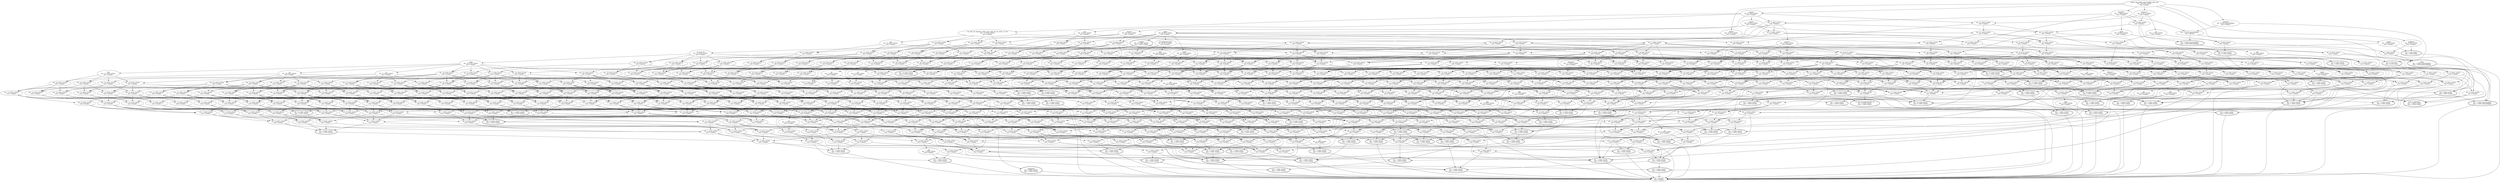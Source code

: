 digraph d{
1 [label="author, date-added, date-modified, title, year
ext.: 100 (93% article) 
own: 0 (empty) "]
2 [label="ext.: 1 (100% article) 
own: 1 (100% article) ", peripheries = 2]
3 [label="ext.: 52 (100% article) 
own: 0 (empty) "]
4 [label="ext.: 1 (100% article) 
own: 1 (100% article) ", peripheries = 2]
5 [label="ext.: 6 (100% article) 
own: 0 (empty) "]
6 [label="ext.: 37 (100% article) 
own: 0 (empty) "]
7 [label="ext.: 1 (100% article) 
own: 1 (100% article) ", peripheries = 2]
8 [label="ext.: 10 (100% article) 
own: 0 (empty) "]
9 [label="volume
ext.: 96 (95% article) 
own: 0 (empty) "]
10 [label="ext.: 74 (98% article) 
own: 0 (empty) "]
11 [label="ext.: 9 (100% article) 
own: 1 (100% article) ", peripheries = 2]
12 [label="number
ext.: 81 (100% article) 
own: 1 (100% article) ", peripheries = 2]
13 [label="ext.: 26 (100% article) 
own: 0 (empty) "]
14 [label="ext.: 25 (100% article) 
own: 0 (empty) "]
15 [label="ext.: 25 (100% article) 
own: 0 (empty) "]
16 [label="ext.: 32 (100% article) 
own: 0 (empty) "]
17 [label="ext.: 31 (100% article) 
own: 0 (empty) "]
18 [label="ext.: 2 (100% article) 
own: 1 (100% article) ", peripheries = 2]
19 [label="ext.: 2 (100% article) 
own: 0 (empty) "]
20 [label="ext.: 5 (100% article) 
own: 0 (empty) "]
21 [label="ext.: 6 (100% article) 
own: 0 (empty) "]
22 [label="ext.: 1 (100% article) 
own: 1 (100% article) ", peripheries = 2]
23 [label="ext.: 4 (100% article) 
own: 0 (empty) "]
24 [label="ext.: 8 (100% article) 
own: 0 (empty) "]
25 [label="ext.: 2 (100% article) 
own: 0 (empty) "]
26 [label="ext.: 1 (100% article) 
own: 1 (100% article) ", peripheries = 2]
27 [label="ext.: 1 (100% article) 
own: 1 (100% article) ", peripheries = 2]
28 [label="ext.: 65 (100% article) 
own: 0 (empty) "]
29 [label="ext.: 6 (100% article) 
own: 1 (100% article) ", peripheries = 2]
30 [label="ext.: 11 (100% article) 
own: 1 (100% article) ", peripheries = 2]
31 [label="ext.: 12 (100% article) 
own: 0 (empty) "]
32 [label="ext.: 4 (100% article) 
own: 0 (empty) "]
33 [label="ext.: 1 (100% article) 
own: 1 (100% article) ", peripheries = 2]
34 [label="ext.: 4 (100% article) 
own: 0 (empty) "]
35 [label="pmc
ext.: 2 (100% article) 
own: 0 (empty) "]
36 [label="ext.: 5 (100% article) 
own: 0 (empty) "]
37 [label="ext.: 2 (100% article) 
own: 0 (empty) "]
38 [label="ext.: 1 (100% article) 
own: 1 (100% article) ", peripheries = 2]
39 [label="ext.: 10 (100% article) 
own: 0 (empty) "]
40 [label="ext.: 4 (100% article) 
own: 1 (100% article) ", peripheries = 2]
41 [label="ext.: 9 (100% article) 
own: 6 (100% article) ", peripheries = 2]
42 [label="ext.: 39 (100% article) 
own: 0 (empty) "]
43 [label="ext.: 10 (100% article) 
own: 0 (empty) "]
44 [label="ext.: 2 (100% article) 
own: 2 (100% article) ", peripheries = 2]
45 [label="ext.: 59 (100% article) 
own: 0 (empty) "]
46 [label="ext.: 11 (100% article) 
own: 0 (empty) "]
47 [label="pages
ext.: 94 (95% article) 
own: 0 (empty) "]
48 [label="ext.: 45 (100% article) 
own: 0 (empty) "]
49 [label="ext.: 12 (100% article) 
own: 0 (empty) "]
50 [label="ext.: 3 (100% article) 
own: 0 (empty) "]
51 [label="ext.: 1 (100% article) 
own: 1 (100% article) ", peripheries = 2]
52 [label="ext.: 17 (100% article) 
own: 0 (empty) "]
53 [label="ext.: 4 (100% article) 
own: 0 (empty) "]
54 [label="ext.: 2 (100% article) 
own: 0 (empty) "]
55 [label="supplement
ext.: 1 (100% article) 
own: 1 (100% article) ", peripheries = 2]
56 [label="ext.: 2 (100% article) 
own: 1 (100% article) ", peripheries = 2]
57 [label="ext.: 3 (100% article) 
own: 0 (empty) "]
58 [label="ext.: 14 (100% article) 
own: 4 (100% article) ", peripheries = 2]
59 [label="ext.: 44 (90% article) 
own: 0 (empty) "]
60 [label="ext.: 73 (94% article) 
own: 0 (empty) "]
61 [label="ext.: 4 (75% misc) 
own: 3 (100% misc) ", peripheries = 2]
62 [label="ext.: 7 (100% article) 
own: 0 (empty) "]
63 [label="ext.: 11 (100% article) 
own: 0 (empty) "]
64 [label="ext.: 11 (100% article) 
own: 0 (empty) "]
65 [label="ext.: 10 (100% article) 
own: 0 (empty) "]
66 [label="ext.: 43 (97% article) 
own: 0 (empty) "]
67 [label="ext.: 2 (100% article) 
own: 1 (100% article) ", peripheries = 2]
68 [label="ext.: 28 (100% article) 
own: 0 (empty) "]
69 [label="ext.: 41 (100% article) 
own: 0 (empty) "]
70 [label="ext.: 9 (100% article) 
own: 1 (100% article) ", peripheries = 2]
71 [label="ext.: 14 (100% article) 
own: 0 (empty) "]
72 [label="ext.: 72 (98% article) 
own: 0 (empty) "]
73 [label="ext.: 14 (100% article) 
own: 0 (empty) "]
74 [label="ext.: 14 (100% article) 
own: 0 (empty) "]
75 [label="ext.: 15 (100% article) 
own: 0 (empty) "]
76 [label="ext.: 11 (100% article) 
own: 0 (empty) "]
77 [label="ext.: 13 (100% article) 
own: 0 (empty) "]
78 [label="ext.: 10 (100% article) 
own: 0 (empty) "]
79 [label="ext.: 3 (100% article) 
own: 0 (empty) "]
80 [label="ext.: 2 (100% article) 
own: 1 (100% article) ", peripheries = 2]
81 [label="ext.: 3 (100% article) 
own: 0 (empty) "]
82 [label="ext.: 7 (100% article) 
own: 0 (empty) "]
83 [label="ext.: 5 (100% article) 
own: 0 (empty) "]
84 [label="ext.: 6 (100% article) 
own: 0 (empty) "]
85 [label="ext.: 1 (100% article) 
own: 1 (100% article) ", peripheries = 2]
86 [label="ext.: 6 (100% article) 
own: 1 (100% article) ", peripheries = 2]
87 [label="ext.: 8 (100% article) 
own: 0 (empty) "]
88 [label="ext.: 5 (100% article) 
own: 0 (empty) "]
89 [label="ext.: 7 (100% article) 
own: 0 (empty) "]
90 [label="ext.: 4 (100% article) 
own: 0 (empty) "]
91 [label="ext.: 1 (100% article) 
own: 1 (100% article) ", peripheries = 2]
92 [label="ext.: 3 (100% article) 
own: 1 (100% article) ", peripheries = 2]
93 [label="ext.: 1 (100% article) 
own: 1 (100% article) ", peripheries = 2]
94 [label="ext.: 6 (100% article) 
own: 0 (empty) "]
95 [label="ext.: 3 (100% article) 
own: 1 (100% article) ", peripheries = 2]
96 [label="ext.: 23 (100% article) 
own: 0 (empty) "]
97 [label="ext.: 47 (100% article) 
own: 0 (empty) "]
98 [label="ext.: 29 (100% article) 
own: 0 (empty) "]
99 [label="ext.: 36 (100% article) 
own: 0 (empty) "]
100 [label="ext.: 35 (100% article) 
own: 0 (empty) "]
101 [label="ext.: 61 (100% article) 
own: 0 (empty) "]
102 [label="ext.: 53 (98% article) 
own: 0 (empty) "]
103 [label="ext.: 35 (97% article) 
own: 0 (empty) "]
104 [label="ext.: 42 (97% article) 
own: 0 (empty) "]
105 [label="ext.: 21 (100% article) 
own: 1 (100% article) ", peripheries = 2]
106 [label="ext.: 25 (100% article) 
own: 0 (empty) "]
107 [label="ext.: 37 (100% article) 
own: 0 (empty) "]
108 [label="isi, publication-type
ext.: 46 (91% article) 
own: 0 (empty) "]
109 [label="ext.: 23 (100% article) 
own: 1 (100% article) ", peripheries = 2]
110 [label="ext.: 10 (100% article) 
own: 1 (100% article) ", peripheries = 2]
111 [label="ext.: 13 (100% article) 
own: 0 (empty) "]
112 [label="ext.: 13 (100% article) 
own: 0 (empty) "]
113 [label="ext.: 14 (100% article) 
own: 0 (empty) "]
114 [label="ext.: 12 (100% article) 
own: 0 (empty) "]
115 [label="ext.: 13 (100% article) 
own: 0 (empty) "]
116 [label="ext.: 16 (100% article) 
own: 0 (empty) "]
117 [label="ext.: 16 (100% article) 
own: 0 (empty) "]
118 [label="mh
ext.: 17 (100% article) 
own: 0 (empty) "]
119 [label="ext.: 15 (100% article) 
own: 0 (empty) "]
120 [label="ext.: 5 (100% article) 
own: 1 (100% article) ", peripheries = 2]
121 [label="ext.: 7 (100% article) 
own: 0 (empty) "]
122 [label="ext.: 12 (100% article) 
own: 0 (empty) "]
123 [label="ext.: 13 (100% article) 
own: 0 (empty) "]
124 [label="ext.: 6 (100% article) 
own: 0 (empty) "]
125 [label="ext.: 11 (100% article) 
own: 0 (empty) "]
126 [label="ext.: 12 (100% article) 
own: 0 (empty) "]
127 [label="ext.: 12 (100% article) 
own: 0 (empty) "]
128 [label="ext.: 15 (100% article) 
own: 0 (empty) "]
129 [label="ext.: 15 (100% article) 
own: 0 (empty) "]
130 [label="ext.: 16 (100% article) 
own: 0 (empty) "]
131 [label="ext.: 14 (100% article) 
own: 0 (empty) "]
132 [label="ext.: 6 (100% article) 
own: 0 (empty) "]
133 [label="ext.: 8 (100% article) 
own: 0 (empty) "]
134 [label="ext.: 7 (100% article) 
own: 0 (empty) "]
135 [label="ext.: 9 (100% article) 
own: 0 (empty) "]
136 [label="ext.: 8 (100% article) 
own: 0 (empty) "]
137 [label="m3
ext.: 2 (100% article) 
own: 0 (empty) "]
138 [label="ext.: 29 (100% article) 
own: 0 (empty) "]
139 [label="ext.: 28 (100% article) 
own: 0 (empty) "]
140 [label="ext.: 7 (100% article) 
own: 0 (empty) "]
141 [label="ext.: 2 (100% article) 
own: 0 (empty) "]
142 [label="ext.: 5 (100% article) 
own: 0 (empty) "]
143 [label="ext.: 5 (100% article) 
own: 0 (empty) "]
144 [label="ty
ext.: 7 (100% article) 
own: 0 (empty) "]
145 [label="isbn, l3, bdsk-file-2
ext.: 1 (100% article) 
own: 1 (100% article) ", peripheries = 2]
146 [label="bdsk-file-1
ext.: 77 (96% article) 
own: 0 (empty) "]
147 [label="group
ext.: 44 (95% article) 
own: 0 (empty) "]
148 [label="booktitle
ext.: 6 (50% inproceedings) 
own: 0 (empty) "]
149 [label="ext.: 2 (100% inproceedings) 
own: 1 (100% inproceedings) ", peripheries = 2]
150 [label="ext.: 3 (100% article) 
own: 0 (empty) "]
151 [label="ext.: 16 (100% article) 
own: 0 (empty) "]
152 [label="ext.: 6 (100% article) 
own: 0 (empty) "]
153 [label="ext.: 2 (100% article) 
own: 0 (empty) "]
154 [label="ext.: 1 (100% article) 
own: 1 (100% article) ", peripheries = 2]
155 [label="url
ext.: 11 (90% article) 
own: 0 (empty) "]
156 [label="ext.: 10 (90% article) 
own: 0 (empty) "]
157 [label="bdsk-url-1
ext.: 34 (97% article) 
own: 0 (empty) "]
158 [label="ext.: 33 (96% article) 
own: 0 (empty) "]
159 [label="ext.: 20 (95% article) 
own: 0 (empty) "]
160 [label="ext.: 3 (66% article) 
own: 0 (empty) "]
161 [label="ext.: 33 (96% article) 
own: 0 (empty) "]
162 [label="address
ext.: 35 (97% article) 
own: 0 (empty) "]
163 [label="ext.: 3 (100% inproceedings) 
own: 0 (empty) "]
164 [label="editor
ext.: 1 (100% inproceedings) 
own: 1 (100% inproceedings) ", peripheries = 2]
165 [label="ext.: 20 (100% article) 
own: 0 (empty) "]
166 [label="ext.: 2 (100% article) 
own: 0 (empty) "]
167 [label="ext.: 28 (100% article) 
own: 0 (empty) "]
168 [label="month
ext.: 31 (100% article) 
own: 0 (empty) "]
169 [label="ext.: 1 (100% article) 
own: 1 (100% article) ", peripheries = 2]
170 [label="publisher
ext.: 4 (50% article) 
own: 0 (empty) "]
171 [label="annote
ext.: 15 (86% article) 
own: 0 (empty) "]
172 [label="ext.: 2 (50% book) 
own: 1 (100% book) ", peripheries = 2]
173 [label="ext.: 14 (100% article) 
own: 0 (empty) "]
174 [label="ext.: 16 (100% article) 
own: 0 (empty) "]
175 [label="ext.: 20 (100% article) 
own: 0 (empty) "]
176 [label="ext.: 21 (100% article) 
own: 0 (empty) "]
177 [label="ext.: 23 (100% article) 
own: 0 (empty) "]
178 [label="ext.: 18 (100% article) 
own: 0 (empty) "]
179 [label="ext.: 7 (100% article) 
own: 0 (empty) "]
180 [label="ext.: 17 (100% article) 
own: 0 (empty) "]
181 [label="ext.: 23 (100% article) 
own: 0 (empty) "]
182 [label="ext.: 24 (100% article) 
own: 0 (empty) "]
183 [label="ext.: 26 (100% article) 
own: 0 (empty) "]
184 [label="ext.: 21 (100% article) 
own: 0 (empty) "]
185 [label="ext.: 8 (100% article) 
own: 0 (empty) "]
186 [label="ext.: 6 (100% article) 
own: 0 (empty) "]
187 [label="ext.: 5 (100% article) 
own: 0 (empty) "]
188 [label="ext.: 17 (100% article) 
own: 0 (empty) "]
189 [label="ext.: 23 (100% article) 
own: 0 (empty) "]
190 [label="ext.: 25 (100% article) 
own: 0 (empty) "]
191 [label="ext.: 27 (100% article) 
own: 0 (empty) "]
192 [label="ext.: 21 (100% article) 
own: 0 (empty) "]
193 [label="ext.: 20 (100% article) 
own: 0 (empty) "]
194 [label="rn
ext.: 26 (100% article) 
own: 0 (empty) "]
195 [label="ext.: 28 (100% article) 
own: 0 (empty) "]
196 [label="dcom
ext.: 30 (100% article) 
own: 0 (empty) "]
197 [label="ext.: 24 (100% article) 
own: 0 (empty) "]
198 [label="ext.: 15 (100% article) 
own: 0 (empty) "]
199 [label="ext.: 21 (100% article) 
own: 0 (empty) "]
200 [label="ext.: 22 (100% article) 
own: 0 (empty) "]
201 [label="ext.: 24 (100% article) 
own: 0 (empty) "]
202 [label="ext.: 19 (100% article) 
own: 0 (empty) "]
203 [label="ext.: 18 (100% article) 
own: 0 (empty) "]
204 [label="ext.: 24 (100% article) 
own: 0 (empty) "]
205 [label="ext.: 25 (100% article) 
own: 0 (empty) "]
206 [label="lr
ext.: 27 (100% article) 
own: 0 (empty) "]
207 [label="ext.: 22 (100% article) 
own: 0 (empty) "]
208 [label="ext.: 45 (100% article) 
own: 0 (empty) "]
209 [label="ext.: 1 (100% article) 
own: 1 (100% article) ", peripheries = 2]
210 [label="ext.: 7 (100% article) 
own: 0 (empty) "]
211 [label="ext.: 9 (100% article) 
own: 0 (empty) "]
212 [label="ext.: 10 (100% article) 
own: 0 (empty) "]
213 [label="ext.: 9 (100% article) 
own: 0 (empty) "]
214 [label="ext.: 10 (100% article) 
own: 0 (empty) "]
215 [label="ext.: 11 (100% article) 
own: 0 (empty) "]
216 [label="ext.: 10 (100% article) 
own: 0 (empty) "]
217 [label="ext.: 10 (100% article) 
own: 0 (empty) "]
218 [label="ext.: 11 (100% article) 
own: 0 (empty) "]
219 [label="ext.: 11 (100% article) 
own: 0 (empty) "]
220 [label="ext.: 12 (100% article) 
own: 0 (empty) "]
221 [label="ext.: 16 (100% article) 
own: 0 (empty) "]
222 [label="ext.: 8 (100% article) 
own: 0 (empty) "]
223 [label="ext.: 3 (100% article) 
own: 1 (100% article) ", peripheries = 2]
224 [label="ext.: 12 (100% article) 
own: 0 (empty) "]
225 [label="ext.: 18 (100% article) 
own: 0 (empty) "]
226 [label="ext.: 28 (100% article) 
own: 0 (empty) "]
227 [label="ext.: 30 (100% article) 
own: 0 (empty) "]
228 [label="ext.: 14 (100% article) 
own: 0 (empty) "]
229 [label="ext.: 15 (100% article) 
own: 0 (empty) "]
230 [label="ext.: 17 (100% article) 
own: 0 (empty) "]
231 [label="ext.: 26 (100% article) 
own: 0 (empty) "]
232 [label="ext.: 34 (100% article) 
own: 0 (empty) "]
233 [label="ext.: 32 (100% article) 
own: 0 (empty) "]
234 [label="ext.: 15 (100% article) 
own: 0 (empty) "]
235 [label="ext.: 20 (100% article) 
own: 0 (empty) "]
236 [label="ext.: 19 (100% article) 
own: 0 (empty) "]
237 [label="ext.: 23 (100% article) 
own: 0 (empty) "]
238 [label="ext.: 15 (100% article) 
own: 0 (empty) "]
239 [label="ext.: 18 (100% article) 
own: 0 (empty) "]
240 [label="ext.: 25 (100% article) 
own: 0 (empty) "]
241 [label="ext.: 32 (100% article) 
own: 0 (empty) "]
242 [label="ext.: 30 (100% article) 
own: 0 (empty) "]
243 [label="ext.: 28 (100% article) 
own: 0 (empty) "]
244 [label="ext.: 36 (100% article) 
own: 0 (empty) "]
245 [label="ext.: 34 (100% article) 
own: 0 (empty) "]
246 [label="ext.: 15 (100% article) 
own: 0 (empty) "]
247 [label="ext.: 19 (100% article) 
own: 0 (empty) "]
248 [label="ext.: 18 (100% article) 
own: 0 (empty) "]
249 [label="ext.: 16 (100% article) 
own: 0 (empty) "]
250 [label="ext.: 21 (100% article) 
own: 0 (empty) "]
251 [label="ext.: 20 (100% article) 
own: 0 (empty) "]
252 [label="ext.: 15 (100% article) 
own: 0 (empty) "]
253 [label="ext.: 17 (100% article) 
own: 0 (empty) "]
254 [label="ext.: 11 (100% article) 
own: 0 (empty) "]
255 [label="ext.: 9 (100% article) 
own: 1 (100% article) ", peripheries = 2]
256 [label="ext.: 16 (100% article) 
own: 0 (empty) "]
257 [label="ext.: 19 (100% article) 
own: 0 (empty) "]
258 [label="ext.: 20 (100% article) 
own: 0 (empty) "]
259 [label="ext.: 23 (100% article) 
own: 0 (empty) "]
260 [label="ext.: 17 (100% article) 
own: 0 (empty) "]
261 [label="ext.: 20 (100% article) 
own: 0 (empty) "]
262 [label="ext.: 8 (100% article) 
own: 1 (100% article) ", peripheries = 2]
263 [label="ext.: 10 (100% article) 
own: 0 (empty) "]
264 [label="ext.: 6 (100% article) 
own: 0 (empty) "]
265 [label="ext.: 7 (100% article) 
own: 0 (empty) "]
266 [label="ext.: 7 (100% article) 
own: 0 (empty) "]
267 [label="ext.: 8 (100% article) 
own: 0 (empty) "]
268 [label="ext.: 4 (100% article) 
own: 0 (empty) "]
269 [label="ext.: 4 (100% article) 
own: 0 (empty) "]
270 [label="ext.: 12 (100% article) 
own: 0 (empty) "]
271 [label="ext.: 10 (100% article) 
own: 0 (empty) "]
272 [label="ext.: 2 (100% article) 
own: 1 (100% article) ", peripheries = 2]
273 [label="ext.: 6 (100% article) 
own: 1 (100% article) ", peripheries = 2]
274 [label="ext.: 2 (100% article) 
own: 0 (empty) "]
275 [label="ext.: 10 (100% article) 
own: 0 (empty) "]
276 [label="ext.: 12 (100% article) 
own: 0 (empty) "]
277 [label="ext.: 11 (100% article) 
own: 0 (empty) "]
278 [label="ext.: 14 (100% article) 
own: 0 (empty) "]
279 [label="ext.: 16 (100% article) 
own: 0 (empty) "]
280 [label="ext.: 21 (100% article) 
own: 0 (empty) "]
281 [label="co, iso-source-abbreviation, ps
ext.: 1 (100% article) 
own: 1 (100% article) ", peripheries = 2]
282 [label="ext.: 8 (100% article) 
own: 0 (empty) "]
283 [label="ext.: 17 (100% article) 
own: 0 (empty) "]
284 [label="ext.: 27 (100% article) 
own: 0 (empty) "]
285 [label="ext.: 29 (100% article) 
own: 0 (empty) "]
286 [label="ext.: 13 (100% article) 
own: 0 (empty) "]
287 [label="ext.: 9 (100% article) 
own: 0 (empty) "]
288 [label="ext.: 16 (100% article) 
own: 0 (empty) "]
289 [label="ext.: 25 (100% article) 
own: 0 (empty) "]
290 [label="ext.: 33 (100% article) 
own: 0 (empty) "]
291 [label="ext.: 31 (100% article) 
own: 0 (empty) "]
292 [label="ext.: 14 (100% article) 
own: 0 (empty) "]
293 [label="ext.: 19 (100% article) 
own: 0 (empty) "]
294 [label="ext.: 18 (100% article) 
own: 0 (empty) "]
295 [label="ext.: 22 (100% article) 
own: 0 (empty) "]
296 [label="ext.: 14 (100% article) 
own: 0 (empty) "]
297 [label="ext.: 17 (100% article) 
own: 0 (empty) "]
298 [label="ext.: 24 (100% article) 
own: 0 (empty) "]
299 [label="ext.: 31 (100% article) 
own: 0 (empty) "]
300 [label="ext.: 29 (100% article) 
own: 0 (empty) "]
301 [label="ext.: 27 (100% article) 
own: 0 (empty) "]
302 [label="au, jt, pl, sb
ext.: 35 (100% article) 
own: 0 (empty) "]
303 [label="ext.: 33 (100% article) 
own: 0 (empty) "]
304 [label="ext.: 14 (100% article) 
own: 0 (empty) "]
305 [label="ext.: 18 (100% article) 
own: 0 (empty) "]
306 [label="ext.: 17 (100% article) 
own: 0 (empty) "]
307 [label="ext.: 15 (100% article) 
own: 0 (empty) "]
308 [label="ext.: 20 (100% article) 
own: 0 (empty) "]
309 [label="ext.: 19 (100% article) 
own: 0 (empty) "]
310 [label="ext.: 14 (100% article) 
own: 0 (empty) "]
311 [label="ext.: 14 (100% article) 
own: 0 (empty) "]
312 [label="ext.: 16 (100% article) 
own: 0 (empty) "]
313 [label="ext.: 10 (100% article) 
own: 0 (empty) "]
314 [label="ext.: 11 (100% article) 
own: 0 (empty) "]
315 [label="ext.: 9 (100% article) 
own: 0 (empty) "]
316 [label="ext.: 5 (100% article) 
own: 2 (100% article) ", peripheries = 2]
317 [label="ext.: 7 (100% article) 
own: 0 (empty) "]
318 [label="ext.: 14 (100% article) 
own: 0 (empty) "]
319 [label="ext.: 1 (100% article) 
own: 1 (100% article) ", peripheries = 2]
320 [label="ext.: 5 (100% article) 
own: 0 (empty) "]
321 [label="ext.: 13 (100% article) 
own: 0 (empty) "]
322 [label="ext.: 23 (100% article) 
own: 0 (empty) "]
323 [label="ext.: 25 (100% article) 
own: 0 (empty) "]
324 [label="ext.: 9 (100% article) 
own: 0 (empty) "]
325 [label="ext.: 6 (100% article) 
own: 0 (empty) "]
326 [label="ext.: 12 (100% article) 
own: 0 (empty) "]
327 [label="ext.: 21 (100% article) 
own: 0 (empty) "]
328 [label="ext.: 28 (100% article) 
own: 0 (empty) "]
329 [label="ext.: 26 (100% article) 
own: 0 (empty) "]
330 [label="ext.: 10 (100% article) 
own: 0 (empty) "]
331 [label="ext.: 14 (100% article) 
own: 0 (empty) "]
332 [label="ext.: 13 (100% article) 
own: 0 (empty) "]
333 [label="ext.: 18 (100% article) 
own: 0 (empty) "]
334 [label="ext.: 10 (100% article) 
own: 0 (empty) "]
335 [label="ext.: 13 (100% article) 
own: 0 (empty) "]
336 [label="ext.: 10 (100% article) 
own: 0 (empty) "]
337 [label="ext.: 14 (100% article) 
own: 0 (empty) "]
338 [label="ext.: 13 (100% article) 
own: 0 (empty) "]
339 [label="ext.: 11 (100% article) 
own: 0 (empty) "]
340 [label="ext.: 15 (100% article) 
own: 0 (empty) "]
341 [label="ext.: 14 (100% article) 
own: 0 (empty) "]
342 [label="ext.: 10 (100% article) 
own: 0 (empty) "]
343 [label="ext.: 10 (100% article) 
own: 0 (empty) "]
344 [label="ext.: 12 (100% article) 
own: 0 (empty) "]
345 [label="ext.: 6 (100% article) 
own: 0 (empty) "]
346 [label="ext.: 7 (100% article) 
own: 0 (empty) "]
347 [label="ext.: 5 (100% article) 
own: 0 (empty) "]
348 [label="ext.: 2 (100% article) 
own: 1 (100% article) ", peripheries = 2]
349 [label="ext.: 2 (100% article) 
own: 0 (empty) "]
350 [label="ext.: 3 (100% article) 
own: 0 (empty) "]
351 [label="ext.: 1 (100% article) 
own: 1 (100% article) ", peripheries = 2]
352 [label="ext.: 8 (100% article) 
own: 0 (empty) "]
353 [label="ext.: 4 (100% article) 
own: 0 (empty) "]
354 [label="ext.: 15 (100% article) 
own: 0 (empty) "]
355 [label="ext.: 10 (100% article) 
own: 0 (empty) "]
356 [label="ext.: 11 (100% article) 
own: 0 (empty) "]
357 [label="ext.: 18 (100% article) 
own: 0 (empty) "]
358 [label="ext.: 13 (100% article) 
own: 0 (empty) "]
359 [label="keywords
ext.: 17 (100% article) 
own: 0 (empty) "]
360 [label="ext.: 18 (100% article) 
own: 0 (empty) "]
361 [label="ext.: 21 (100% article) 
own: 0 (empty) "]
362 [label="ext.: 16 (100% article) 
own: 0 (empty) "]
363 [label="ext.: 19 (100% article) 
own: 0 (empty) "]
364 [label="ext.: 7 (100% article) 
own: 0 (empty) "]
365 [label="ext.: 9 (100% article) 
own: 0 (empty) "]
366 [label="ext.: 24 (100% article) 
own: 0 (empty) "]
367 [label="ext.: 27 (100% article) 
own: 0 (empty) "]
368 [label="ext.: 26 (100% article) 
own: 0 (empty) "]
369 [label="ext.: 29 (100% article) 
own: 0 (empty) "]
370 [label="ext.: 16 (100% article) 
own: 0 (empty) "]
371 [label="ext.: 18 (100% article) 
own: 0 (empty) "]
372 [label="ext.: 17 (100% article) 
own: 0 (empty) "]
373 [label="ext.: 20 (100% article) 
own: 0 (empty) "]
374 [label="ext.: 21 (100% article) 
own: 0 (empty) "]
375 [label="ext.: 24 (100% article) 
own: 0 (empty) "]
376 [label="ext.: 18 (100% article) 
own: 0 (empty) "]
377 [label="ext.: 21 (100% article) 
own: 0 (empty) "]
378 [label="ext.: 9 (100% article) 
own: 0 (empty) "]
379 [label="ext.: 11 (100% article) 
own: 0 (empty) "]
380 [label="ext.: 12 (100% article) 
own: 0 (empty) "]
381 [label="ext.: 15 (100% article) 
own: 0 (empty) "]
382 [label="ext.: 37 (100% article) 
own: 0 (empty) "]
383 [label="ext.: 23 (100% article) 
own: 0 (empty) "]
384 [label="ext.: 26 (100% article) 
own: 0 (empty) "]
385 [label="ext.: 25 (100% article) 
own: 0 (empty) "]
386 [label="ext.: 28 (100% article) 
own: 0 (empty) "]
387 [label="ext.: 15 (100% article) 
own: 0 (empty) "]
388 [label="ext.: 17 (100% article) 
own: 0 (empty) "]
389 [label="ext.: 19 (100% article) 
own: 0 (empty) "]
390 [label="ext.: 22 (100% article) 
own: 0 (empty) "]
391 [label="ext.: 11 (100% article) 
own: 0 (empty) "]
392 [label="ext.: 13 (100% article) 
own: 0 (empty) "]
393 [label="ext.: 2 (100% article) 
own: 1 (100% article) ", peripheries = 2]
394 [label="ext.: 4 (100% article) 
own: 0 (empty) "]
395 [label="ext.: 7 (100% article) 
own: 0 (empty) "]
396 [label="ext.: 2 (100% article) 
own: 0 (empty) "]
397 [label="ext.: 11 (100% article) 
own: 0 (empty) "]
398 [label="ext.: 8 (100% article) 
own: 0 (empty) "]
399 [label="ext.: 7 (100% article) 
own: 0 (empty) "]
400 [label="ext.: 4 (100% article) 
own: 0 (empty) "]
401 [label="ext.: 1 (100% article) 
own: 1 (100% article) ", peripheries = 2]
402 [label="ext.: 27 (100% article) 
own: 0 (empty) "]
403 [label="ext.: 26 (100% article) 
own: 0 (empty) "]
404 [label="phst
ext.: 10 (100% article) 
own: 0 (empty) "]
405 [label="gr
ext.: 11 (100% article) 
own: 0 (empty) "]
406 [label="ext.: 18 (100% article) 
own: 0 (empty) "]
407 [label="ext.: 6 (100% article) 
own: 0 (empty) "]
408 [label="ext.: 30 (100% article) 
own: 0 (empty) "]
409 [label="ext.: 29 (100% article) 
own: 0 (empty) "]
410 [label="ext.: 17 (100% article) 
own: 0 (empty) "]
411 [label="ext.: 49 (97% article) 
own: 0 (empty) "]
412 [label="ext.: 8 (100% article) 
own: 0 (empty) "]
413 [label="ext.: 15 (100% article) 
own: 0 (empty) "]
414 [label="ext.: 17 (100% article) 
own: 0 (empty) "]
415 [label="ext.: 11 (100% article) 
own: 0 (empty) "]
416 [label="ext.: 16 (100% article) 
own: 0 (empty) "]
417 [label="ext.: 19 (100% article) 
own: 0 (empty) "]
418 [label="ext.: 18 (100% article) 
own: 0 (empty) "]
419 [label="ext.: 12 (100% article) 
own: 0 (empty) "]
420 [label="ext.: 12 (100% article) 
own: 0 (empty) "]
421 [label="ext.: 13 (100% article) 
own: 0 (empty) "]
422 [label="ext.: 6 (100% article) 
own: 0 (empty) "]
423 [label="ext.: 22 (100% article) 
own: 0 (empty) "]
424 [label="ext.: 6 (100% article) 
own: 0 (empty) "]
425 [label="ext.: 15 (100% article) 
own: 0 (empty) "]
426 [label="ext.: 18 (100% article) 
own: 0 (empty) "]
427 [label="ext.: 19 (100% article) 
own: 0 (empty) "]
428 [label="ext.: 5 (100% article) 
own: 0 (empty) "]
429 [label="ext.: 3 (100% article) 
own: 1 (100% article) ", peripheries = 2]
430 [label="ext.: 9 (100% article) 
own: 0 (empty) "]
431 [label="ext.: 8 (100% article) 
own: 0 (empty) "]
432 [label="ext.: 4 (100% article) 
own: 0 (empty) "]
433 [label="ext.: 7 (100% article) 
own: 0 (empty) "]
434 [label="ext.: 6 (100% article) 
own: 0 (empty) "]
435 [label="ext.: 4 (100% article) 
own: 0 (empty) "]
436 [label="ext.: 3 (100% article) 
own: 0 (empty) "]
437 [label="ext.: 2 (100% article) 
own: 1 (100% article) ", peripheries = 2]
438 [label="ext.: 3 (100% article) 
own: 0 (empty) "]
439 [label="ext.: 2 (100% article) 
own: 0 (empty) "]
440 [label="ext.: 9 (100% article) 
own: 0 (empty) "]
441 [label="ext.: 3 (100% article) 
own: 0 (empty) "]
442 [label="ext.: 12 (100% article) 
own: 0 (empty) "]
443 [label="ext.: 4 (100% article) 
own: 0 (empty) "]
444 [label="ext.: 4 (100% article) 
own: 0 (empty) "]
445 [label="ext.: 2 (100% article) 
own: 0 (empty) "]
446 [label="ext.: 6 (100% article) 
own: 0 (empty) "]
447 [label="ci
ext.: 5 (100% article) 
own: 0 (empty) "]
448 [label="ext.: 2 (100% article) 
own: 0 (empty) "]
449 [label="ext.: 4 (100% article) 
own: 0 (empty) "]
450 [label="ext.: 5 (100% article) 
own: 0 (empty) "]
451 [label="ext.: 3 (100% article) 
own: 0 (empty) "]
452 [label="ext.: 3 (100% article) 
own: 0 (empty) "]
453 [label="ext.: 3 (100% article) 
own: 0 (empty) "]
454 [label="ext.: 2 (100% article) 
own: 0 (empty) "]
455 [label="ext.: 5 (100% article) 
own: 0 (empty) "]
456 [label="ext.: 7 (100% article) 
own: 0 (empty) "]
457 [label="ext.: 5 (100% article) 
own: 0 (empty) "]
458 [label="ext.: 4 (100% article) 
own: 0 (empty) "]
459 [label="ext.: 1 (100% article) 
own: 1 (100% article) ", peripheries = 2]
460 [label="title1
ext.: 3 (100% article) 
own: 0 (empty) "]
461 [label="ext.: 3 (100% article) 
own: 0 (empty) "]
462 [label="ext.: 2 (100% article) 
own: 2 (100% article) ", peripheries = 2]
463 [label="ext.: 28 (100% article) 
own: 0 (empty) "]
464 [label="abstract
ext.: 60 (100% article) 
own: 0 (empty) "]
465 [label="ext.: 29 (100% article) 
own: 0 (empty) "]
466 [label="ext.: 42 (100% article) 
own: 0 (empty) "]
467 [label="ext.: 27 (100% article) 
own: 0 (empty) "]
468 [label="ext.: 33 (100% article) 
own: 0 (empty) "]
469 [label="journal
ext.: 97 (95% article) 
own: 0 (empty) "]
470 [label="ext.: 75 (98% article) 
own: 0 (empty) "]
471 [label="ext.: 32 (100% article) 
own: 0 (empty) "]
472 [label="ext.: 9 (100% article) 
own: 0 (empty) "]
473 [label="ext.: 17 (100% article) 
own: 0 (empty) "]
474 [label="ext.: 21 (100% article) 
own: 0 (empty) "]
475 [label="ext.: 32 (100% article) 
own: 0 (empty) "]
476 [label="ext.: 35 (100% article) 
own: 0 (empty) "]
477 [label="ext.: 15 (100% article) 
own: 0 (empty) "]
478 [label="dep
ext.: 11 (100% article) 
own: 0 (empty) "]
479 [label="ext.: 19 (100% article) 
own: 0 (empty) "]
480 [label="ext.: 46 (100% article) 
own: 0 (empty) "]
481 [label="issn
ext.: 74 (94% article) 
own: 0 (empty) "]
482 [label="ext.: 26 (100% article) 
own: 0 (empty) "]
483 [label="ext.: 15 (100% article) 
own: 0 (empty) "]
484 [label="ext.: 19 (100% article) 
own: 0 (empty) "]
485 [label="ext.: 54 (98% article) 
own: 0 (empty) "]
486 [label="ext.: 28 (100% article) 
own: 0 (empty) "]
487 [label="da, edat, jid, language, mhda, own, pmid, pst, pt, pubm, so, stat
ext.: 37 (100% article) 
own: 0 (empty) "]
488 [label="ext.: 34 (100% article) 
own: 0 (empty) "]
489 [label="ext.: 16 (100% article) 
own: 0 (empty) "]
490 [label="pii
ext.: 22 (100% article) 
own: 0 (empty) "]
491 [label="ext.: 20 (100% article) 
own: 0 (empty) "]
492 [label="ext.: 18 (100% article) 
own: 0 (empty) "]
493 [label="local-url
ext.: 50 (98% article) 
own: 0 (empty) "]
494 [label="ext.: 15 (100% article) 
own: 0 (empty) "]
495 [label="ext.: 16 (100% article) 
own: 0 (empty) "]
496 [label="ext.: 18 (100% article) 
own: 0 (empty) "]
497 [label="ext.: 12 (100% article) 
own: 0 (empty) "]
498 [label="ext.: 13 (100% article) 
own: 0 (empty) "]
499 [label="ext.: 33 (100% article) 
own: 0 (empty) "]
500 [label="ext.: 16 (100% article) 
own: 0 (empty) "]
501 [label="ext.: 17 (100% article) 
own: 0 (empty) "]
502 [label="ext.: 20 (100% article) 
own: 0 (empty) "]
503 [label="ext.: 27 (100% article) 
own: 0 (empty) "]
504 [label="ext.: 16 (100% article) 
own: 0 (empty) "]
505 [label="ext.: 20 (100% article) 
own: 0 (empty) "]
506 [label="ext.: 29 (100% article) 
own: 0 (empty) "]
507 [label="ext.: 35 (100% article) 
own: 0 (empty) "]
508 [label="ext.: 17 (100% article) 
own: 0 (empty) "]
509 [label="ext.: 21 (100% article) 
own: 0 (empty) "]
510 [label="ext.: 16 (100% article) 
own: 0 (empty) "]
511 [label="ext.: 19 (100% article) 
own: 0 (empty) "]
512 [label="ext.: 13 (100% article) 
own: 0 (empty) "]
513 [label="ext.: 10 (100% article) 
own: 0 (empty) "]
514 [label="ext.: 13 (100% article) 
own: 0 (empty) "]
515 [label="ext.: 14 (100% article) 
own: 0 (empty) "]
516 [label="ext.: 11 (100% article) 
own: 0 (empty) "]
517 [label="ext.: 10 (100% article) 
own: 0 (empty) "]
518 [label="ext.: 17 (100% article) 
own: 0 (empty) "]
519 [label="ext.: 23 (100% article) 
own: 0 (empty) "]
520 [label="ext.: 6 (100% article) 
own: 1 (100% article) ", peripheries = 2]
521 [label="ext.: 16 (100% article) 
own: 0 (empty) "]
522 [label="ext.: 28 (100% article) 
own: 0 (empty) "]
523 [label="ext.: 30 (100% article) 
own: 0 (empty) "]
524 [label="ext.: 17 (100% article) 
own: 0 (empty) "]
525 [label="ext.: 20 (100% article) 
own: 0 (empty) "]
526 [label="ext.: 41 (97% article) 
own: 0 (empty) "]
527 [label="ext.: 12 (100% article) 
own: 0 (empty) "]
528 [label="ext.: 9 (100% article) 
own: 0 (empty) "]
529 [label="ext.: 7 (100% article) 
own: 0 (empty) "]
530 [label="ext.: 4 (100% article) 
own: 0 (empty) "]
531 [label="ext.: 11 (100% article) 
own: 0 (empty) "]
532 [label="ext.: 7 (100% article) 
own: 0 (empty) "]
533 [label="ext.: 2 (100% article) 
own: 0 (empty) "]
534 [label="ext.: 5 (100% article) 
own: 0 (empty) "]
535 [label="ext.: 10 (100% article) 
own: 0 (empty) "]
536 [label="ext.: 3 (100% article) 
own: 0 (empty) "]
537 [label="ext.: 2 (100% article) 
own: 0 (empty) "]
538 [label="ext.: 19 (100% article) 
own: 0 (empty) "]
539 [label="ext.: 21 (100% article) 
own: 0 (empty) "]
540 [label="ext.: 8 (100% article) 
own: 0 (empty) "]
541 [label="ext.: 18 (100% article) 
own: 0 (empty) "]
542 [label="ext.: 24 (100% article) 
own: 0 (empty) "]
543 [label="ext.: 22 (100% article) 
own: 0 (empty) "]
544 [label="ext.: 9 (100% article) 
own: 0 (empty) "]
545 [label="ext.: 7 (100% article) 
own: 0 (empty) "]
546 [label="ext.: 8 (100% article) 
own: 0 (empty) "]
547 [label="ext.: 12 (100% article) 
own: 0 (empty) "]
548 [label="ext.: 11 (100% article) 
own: 0 (empty) "]
549 [label="ext.: 15 (100% article) 
own: 0 (empty) "]
550 [label="ext.: 8 (100% article) 
own: 0 (empty) "]
551 [label="ext.: 11 (100% article) 
own: 0 (empty) "]
552 [label="ext.: 3 (100% article) 
own: 0 (empty) "]
553 [label="ext.: 3 (100% article) 
own: 0 (empty) "]
554 [label="ext.: 8 (100% article) 
own: 0 (empty) "]
555 [label="ext.: 12 (100% article) 
own: 0 (empty) "]
556 [label="ext.: 11 (100% article) 
own: 0 (empty) "]
557 [label="ext.: 9 (100% article) 
own: 0 (empty) "]
558 [label="ext.: 13 (100% article) 
own: 0 (empty) "]
559 [label="ext.: 12 (100% article) 
own: 0 (empty) "]
560 [label="ext.: 2 (100% article) 
own: 0 (empty) "]
561 [label="ext.: 6 (100% article) 
own: 0 (empty) "]
562 [label="ext.: 5 (100% article) 
own: 0 (empty) "]
563 [label="ext.: 8 (100% article) 
own: 0 (empty) "]
564 [label="ext.: 9 (100% article) 
own: 0 (empty) "]
565 [label="ext.: 4 (100% article) 
own: 0 (empty) "]
566 [label="ext.: 5 (100% article) 
own: 0 (empty) "]
567 [label="ext.: 3 (100% article) 
own: 0 (empty) "]
568 [label="ext.: 7 (100% article) 
own: 0 (empty) "]
569 [label="ext.: 3 (100% article) 
own: 0 (empty) "]
570 [label="si
ext.: 4 (100% article) 
own: 0 (empty) "]
571 [label="ext.: 2 (100% article) 
own: 0 (empty) "]
572 [label="ext.: 16 (100% article) 
own: 0 (empty) "]
573 [label="ext.: 19 (100% article) 
own: 0 (empty) "]
574 [label="ext.: 8 (100% article) 
own: 0 (empty) "]
575 [label="ext.: 10 (100% article) 
own: 0 (empty) "]
576 [label="ext.: 5 (100% article) 
own: 0 (empty) "]
577 [label="ext.: 2 (100% article) 
own: 0 (empty) "]
578 [label="ext.: 4 (100% article) 
own: 0 (empty) "]
579 [label="ext.: 6 (100% article) 
own: 0 (empty) "]
580 [label="ext.: 4 (100% article) 
own: 0 (empty) "]
581 [label="ext.: 3 (100% article) 
own: 0 (empty) "]
582 [label="ext.: 1 (100% article) 
own: 1 (100% article) ", peripheries = 2]
583 [label="eprint
ext.: 2 (100% article) 
own: 0 (empty) "]
584 [label="ext.: 7 (100% article) 
own: 0 (empty) "]
585 [label="ext.: 2 (100% article) 
own: 0 (empty) "]
586 [label="ext.: 9 (100% article) 
own: 0 (empty) "]
587 [label="ext.: 3 (100% article) 
own: 0 (empty) "]
588 [label="ext.: 17 (100% article) 
own: 0 (empty) "]
589 [label="bdsk-url-2
ext.: 3 (100% article) 
own: 0 (empty) "]
590 [label="ext.: 2 (100% article) 
own: 0 (empty) "]
591 [label="ext.: 10 (100% article) 
own: 0 (empty) "]
592 [label="ext.: 25 (100% article) 
own: 0 (empty) "]
593 [label="ext.: 2 (100% article) 
own: 0 (empty) "]
594 [label="ext.: 3 (100% article) 
own: 0 (empty) "]
595 [label="doi
ext.: 18 (100% article) 
own: 0 (empty) "]
596 [label="ext.: 11 (100% article) 
own: 0 (empty) "]
597 [label="ext.: 1 (100% article) 
own: 1 (100% article) ", peripheries = 2]
598 [label="ext.: 18 (100% article) 
own: 0 (empty) "]
599 [label="ext.: 21 (100% article) 
own: 0 (empty) "]
600 [label="ext.: 19 (100% article) 
own: 0 (empty) "]
601 [label="ext.: 28 (100% article) 
own: 0 (empty) "]
602 [label="ext.: 4 (100% article) 
own: 0 (empty) "]
603 [label="ext.: 2 (100% article) 
own: 0 (empty) "]
604 [label="af
ext.: 5 (100% article) 
own: 0 (empty) "]
605 [label="ext.: 3 (100% article) 
own: 0 (empty) "]
606 [label="ext.: 3 (100% article) 
own: 0 (empty) "]
607 [label="di
ext.: 4 (100% article) 
own: 0 (empty) "]
608 [label="ext.: 26 (96% article) 
own: 0 (empty) "]
609 [label="ext.: 24 (95% article) 
own: 0 (empty) "]
610 [label="ext.: 28 (96% article) 
own: 0 (empty) "]
611 [label="ext.: 26 (96% article) 
own: 0 (empty) "]
612 [label="ext.: 19 (100% article) 
own: 0 (empty) "]
613 [label="ext.: 40 (97% article) 
own: 0 (empty) "]
614 [label="ext.: 19 (100% article) 
own: 0 (empty) "]
615 [label="ext.: 29 (100% article) 
own: 0 (empty) "]
616 [label="ext.: 18 (100% article) 
own: 0 (empty) "]
617 [label="ext.: 25 (96% article) 
own: 0 (empty) "]
618 [label="ext.: 28 (96% article) 
own: 0 (empty) "]
619 [label="ext.: 1 (100% article) 
own: 1 (100% article) ", peripheries = 2]
620 [label="ext.: 21 (100% article) 
own: 0 (empty) "]
621 [label="ext.: 22 (100% article) 
own: 0 (empty) "]
622 [label="ext.: 24 (95% article) 
own: 0 (empty) "]
623 [label="ext.: 23 (95% article) 
own: 0 (empty) "]
624 [label="ext.: 20 (100% article) 
own: 2 (100% article) ", peripheries = 2]
625 [label="ext.: 4 (100% article) 
own: 0 (empty) "]
626 [label="ext.: 3 (100% article) 
own: 0 (empty) "]
627 [label="ext.: 2 (100% article) 
own: 1 (100% article) ", peripheries = 2]
628 [label="ext.: 7 (100% article) 
own: 0 (empty) "]
629 [label="ext.: 3 (100% article) 
own: 0 (empty) "]
630 [label="ext.: 10 (100% article) 
own: 0 (empty) "]
631 [label="ext.: 2 (100% article) 
own: 0 (empty) "]
632 [label="ext.: 1 (100% article) 
own: 1 (100% article) ", peripheries = 2]
633 [label="ext.: 17 (100% article) 
own: 0 (empty) "]
634 [label="ext.: 18 (100% article) 
own: 0 (empty) "]
635 [label="ext.: 25 (100% article) 
own: 0 (empty) "]
636 [label="ext.: 18 (100% article) 
own: 0 (empty) "]
637 [label="ext.: 18 (100% article) 
own: 0 (empty) "]
638 [label="ext.: 26 (100% article) 
own: 0 (empty) "]
639 [label="ext.: 17 (100% article) 
own: 0 (empty) "]
640 [label="ext.: 17 (100% article) 
own: 0 (empty) "]
641 [label="ext.: 16 (100% article) 
own: 11 (100% article) ", peripheries = 2]
642 [label="ext.: 10 (90% article) 
own: 0 (empty) "]
643 [label="ext.: 14 (92% article) 
own: 0 (empty) "]
644 [label="ext.: 13 (92% article) 
own: 0 (empty) "]
645 [label="ext.: 11 (90% article) 
own: 0 (empty) "]
646 [label="ext.: 9 (88% article) 
own: 1 (100% article) ", peripheries = 2]
647 [label="ext.: 5 (100% article) 
own: 0 (empty) "]
648 [label="ext.: 11 (100% article) 
own: 0 (empty) "]
649 [label="ext.: 7 (100% article) 
own: 0 (empty) "]
650 [label="ext.: 8 (100% article) 
own: 0 (empty) "]
651 [label="ext.: 10 (100% article) 
own: 0 (empty) "]
652 [label="ext.: 8 (100% article) 
own: 0 (empty) "]
653 [label="ext.: 12 (100% article) 
own: 0 (empty) "]
654 [label="ext.: 11 (100% article) 
own: 0 (empty) "]
655 [label="ext.: 8 (100% article) 
own: 0 (empty) "]
656 [label="ext.: 11 (100% article) 
own: 0 (empty) "]
657 [label="ext.: 8 (100% article) 
own: 0 (empty) "]
658 [label="ext.: 12 (100% article) 
own: 0 (empty) "]
659 [label="ext.: 11 (100% article) 
own: 0 (empty) "]
660 [label="ext.: 9 (100% article) 
own: 0 (empty) "]
661 [label="ext.: 13 (100% article) 
own: 0 (empty) "]
662 [label="ext.: 12 (100% article) 
own: 0 (empty) "]
663 [label="rf
ext.: 2 (100% article) 
own: 0 (empty) "]
664 [label="ext.: 4 (100% article) 
own: 0 (empty) "]
665 [label="ext.: 5 (100% article) 
own: 0 (empty) "]
666 [label="ext.: 3 (100% article) 
own: 0 (empty) "]
667 [label="ext.: 2 (100% article) 
own: 0 (empty) "]
668 [label="ext.: 1 (100% article) 
own: 1 (100% article) ", peripheries = 2]
669 [label="ext.: 18 (100% article) 
own: 0 (empty) "]
670 [label="ext.: 26 (100% article) 
own: 0 (empty) "]
671 [label="ext.: 29 (100% article) 
own: 0 (empty) "]
672 [label="ext.: 19 (100% article) 
own: 0 (empty) "]
673 [label="ext.: 27 (100% article) 
own: 0 (empty) "]
674 [label="date
ext.: 30 (100% article) 
own: 0 (empty) "]
675 [label="ext.: 18 (100% article) 
own: 0 (empty) "]
676 [label="read
ext.: 2 (100% article) 
own: 0 (empty) "]
677 [label="ext.: 19 (100% article) 
own: 0 (empty) "]
678 [label="ext.: 20 (100% article) 
own: 0 (empty) "]
679 [label="ext.: 19 (100% article) 
own: 0 (empty) "]
680 [label="ext.: 18 (100% article) 
own: 0 (empty) "]
681 [label="ext.: 22 (100% article) 
own: 0 (empty) "]
682 [label="ext.: 25 (96% article) 
own: 0 (empty) "]
683 [label="ext.: 24 (95% article) 
own: 0 (empty) "]
684 [label="ext.: 21 (100% article) 
own: 0 (empty) "]
685 [label="ext.: 17 (100% article) 
own: 0 (empty) "]
686 [label="ext.: 1 (100% article) 
own: 1 (100% article) ", peripheries = 2]
687 [label="ext.: 8 (100% article) 
own: 0 (empty) "]
688 [label="ext.: 12 (100% article) 
own: 0 (empty) "]
689 [label="ext.: 11 (100% article) 
own: 0 (empty) "]
690 [label="ext.: 9 (100% article) 
own: 0 (empty) "]
691 [label="ext.: 5 (100% article) 
own: 5 (100% article) ", peripheries = 2]
692 [label="ext.: 7 (100% article) 
own: 2 (100% article) ", peripheries = 2]
693 [label="ext.: 1 (100% inproceedings) 
own: 1 (100% inproceedings) ", peripheries = 2]
694 [label="ext.: 0 (empty) 
own: 0 (empty) "]
1->146;
1->148;
1->157;
1->162;
1->170;
1->171;
1->469;
146->147;
146->158;
146->161;
146->163;
146->470;
148->163;
157->155;
157->158;
157->468;
162->161;
170->172;
171->172;
469->9;
469->464;
469->468;
469->470;
469->481;
9->10;
9->16;
9->47;
147->149;
155->156;
158->156;
158->159;
158->471;
161->159;
163->149;
464->463;
464->466;
464->480;
468->16;
468->463;
468->471;
470->10;
470->466;
470->471;
470->485;
470->493;
481->480;
481->485;
10->17;
10->66;
10->72;
16->8;
16->17;
16->408;
47->12;
47->45;
47->60;
47->72;
47->168;
47->408;
156->160;
463->467;
466->465;
466->467;
466->519;
471->17;
471->467;
471->492;
471->595;
480->465;
485->465;
485->526;
493->492;
493->519;
493->526;
8->11;
12->3;
12->28;
12->101;
12->138;
12->167;
17->11;
17->39;
17->409;
45->3;
45->48;
45->49;
45->69;
45->402;
60->48;
60->101;
60->102;
66->39;
66->104;
72->28;
72->69;
72->102;
72->104;
72->409;
72->411;
72->599;
72->643;
168->49;
168->167;
168->599;
408->138;
408->402;
408->409;
465->518;
467->473;
467->521;
492->521;
492->596;
519->518;
519->521;
526->518;
595->473;
595->596;
3->6;
3->13;
3->42;
3->43;
11->40;
28->6;
28->97;
28->99;
28->139;
28->165;
28->208;
28->359;
28->688;
39->40;
48->42;
48->68;
49->43;
69->6;
69->68;
69->71;
69->403;
69->423;
101->42;
101->97;
102->68;
102->97;
102->103;
102->613;
102->644;
104->71;
104->99;
104->103;
104->600;
104->618;
108->59;
108->107;
108->610;
108->674;
138->13;
138->136;
138->139;
167->43;
167->165;
402->13;
402->403;
409->139;
409->403;
409->410;
411->208;
411->410;
411->423;
411->612;
411->613;
411->618;
599->165;
599->600;
599->612;
643->644;
643->688;
6->14;
6->15;
6->19;
6->63;
6->174;
6->280;
13->5;
13->15;
42->14;
43->19;
59->52;
59->61;
59->100;
59->604;
59->607;
59->608;
59->615;
68->14;
71->63;
97->14;
97->98;
97->382;
97->689;
99->63;
99->98;
99->353;
99->586;
99->592;
99->634;
103->98;
103->617;
103->642;
107->100;
107->106;
107->673;
136->5;
136->140;
136->583;
139->15;
139->140;
139->143;
139->144;
139->221;
139->586;
139->588;
139->589;
165->19;
165->634;
165->636;
208->221;
208->280;
208->381;
208->382;
208->592;
208->636;
359->174;
359->353;
359->381;
403->15;
403->425;
410->221;
410->425;
423->280;
423->425;
600->634;
610->106;
610->608;
610->611;
610->678;
610->682;
612->636;
613->382;
613->617;
613->645;
618->592;
618->617;
644->642;
644->645;
644->689;
674->615;
674->671;
674->673;
674->678;
688->143;
688->689;
5->2;
5->20;
14->279;
15->20;
15->24;
15->94;
15->151;
15->211;
15->318;
52->53;
52->57;
52->58;
52->276;
63->24;
63->629;
98->621;
98->687;
100->58;
100->96;
100->638;
106->96;
106->109;
106->672;
106->681;
140->20;
140->141;
140->142;
140->587;
140->594;
144->94;
144->142;
174->211;
174->278;
174->629;
221->318;
221->590;
221->591;
221->593;
221->594;
280->278;
280->279;
280->318;
353->629;
381->278;
381->380;
382->279;
382->380;
382->621;
382->690;
425->318;
583->2;
586->24;
586->584;
586->587;
586->593;
588->151;
588->584;
588->591;
589->166;
589->590;
592->593;
592->621;
592->676;
604->53;
604->605;
607->57;
607->605;
608->96;
608->609;
608->614;
608->622;
611->109;
611->609;
611->683;
615->276;
615->601;
615->614;
615->638;
617->621;
642->687;
645->690;
671->601;
671->670;
671->677;
673->638;
673->670;
673->672;
678->614;
678->672;
678->677;
678->679;
682->622;
682->679;
682->681;
682->683;
689->687;
689->690;
20->23;
20->25;
24->21;
24->25;
24->439;
53->54;
57->54;
58->275;
94->23;
94->95;
94->461;
96->105;
96->620;
96->637;
109->105;
109->684;
142->23;
142->137;
151->21;
166->169;
211->95;
211->317;
211->439;
276->46;
276->275;
278->277;
278->317;
279->277;
318->317;
318->461;
380->277;
584->21;
587->25;
590->169;
601->46;
601->598;
601->602;
601->606;
601->635;
605->54;
609->105;
609->623;
614->598;
614->616;
614->637;
622->616;
622->620;
622->623;
629->439;
638->275;
638->635;
638->637;
670->635;
670->669;
672->637;
672->669;
672->675;
677->598;
677->669;
679->616;
679->675;
681->620;
681->675;
681->684;
683->623;
683->684;
23->7;
23->460;
46->41;
46->50;
46->56;
54->55;
95->319;
105->624;
137->7;
275->41;
275->274;
317->319;
461->319;
598->633;
602->50;
602->603;
606->56;
606->603;
616->639;
620->624;
620->639;
623->624;
623->646;
635->41;
635->633;
637->274;
637->633;
637->639;
669->633;
675->639;
684->624;
41->4;
41->44;
50->44;
50->51;
56->51;
274->4;
460->462;
603->51;
624->692;
633->4;
646->692;
646->693;
680->640;
680->685;
640->641;
685->641;
685->686;
641->691;
487->476;
487->490;
487->507;
487->523;
476->474;
476->499;
476->522;
476->525;
490->474;
490->509;
507->488;
507->499;
507->506;
507->509;
523->506;
523->522;
244->232;
244->241;
244->245;
244->250;
244->369;
474->502;
488->475;
488->486;
488->491;
499->475;
499->502;
499->503;
499->505;
499->511;
506->486;
506->503;
506->508;
509->491;
509->502;
509->508;
522->503;
522->524;
525->511;
525->524;
232->227;
232->233;
232->235;
232->367;
232->427;
241->227;
241->242;
241->247;
241->368;
245->233;
245->242;
245->243;
245->251;
250->235;
250->247;
250->251;
369->243;
369->367;
369->368;
475->479;
475->482;
475->484;
475->496;
486->482;
486->489;
491->479;
491->489;
502->479;
502->500;
502->501;
502->515;
503->482;
503->500;
503->510;
505->484;
505->501;
508->489;
508->500;
511->496;
511->510;
511->515;
524->510;
227->225;
227->226;
227->366;
227->371;
233->226;
233->231;
233->236;
233->417;
233->418;
235->225;
235->236;
242->226;
242->240;
242->248;
243->231;
243->240;
243->249;
247->225;
247->248;
251->236;
251->248;
251->249;
367->231;
367->366;
368->240;
368->366;
427->371;
427->418;
479->477;
479->495;
479->514;
482->477;
482->494;
484->495;
489->477;
496->494;
496->514;
500->477;
500->516;
501->495;
501->512;
510->494;
510->516;
515->512;
515->514;
515->516;
225->230;
226->230;
226->237;
226->239;
226->253;
231->234;
231->237;
236->230;
236->234;
236->416;
236->421;
240->237;
240->246;
248->230;
248->246;
249->234;
249->246;
366->237;
366->370;
371->253;
371->370;
417->239;
417->416;
418->253;
418->421;
477->517;
494->517;
495->478;
495->497;
504->483;
504->498;
512->497;
514->497;
514->517;
516->517;
230->228;
230->229;
230->270;
234->228;
237->228;
237->252;
239->229;
246->228;
253->252;
253->270;
302->196;
302->290;
302->299;
302->308;
302->386;
370->252;
416->229;
416->419;
421->270;
421->419;
478->529;
483->527;
497->529;
498->513;
498->527;
196->118;
196->191;
196->194;
196->206;
196->328;
196->340;
196->375;
228->271;
229->254;
252->271;
270->254;
270->271;
290->285;
290->293;
290->328;
290->384;
290->426;
299->191;
299->285;
299->305;
299->385;
308->293;
308->305;
308->340;
386->375;
386->384;
386->385;
419->254;
513->528;
527->472;
527->528;
118->113;
118->116;
118->130;
191->113;
191->189;
191->201;
191->323;
191->337;
191->374;
194->116;
194->189;
194->204;
194->361;
194->542;
194->558;
206->130;
206->183;
206->201;
206->204;
206->377;
206->661;
238->224;
285->283;
285->323;
285->383;
285->388;
293->283;
293->331;
303->195;
303->291;
303->300;
303->301;
303->309;
305->283;
305->337;
328->183;
328->323;
328->331;
328->390;
328->542;
340->331;
340->337;
340->558;
340->661;
375->361;
375->374;
375->377;
375->390;
384->383;
384->390;
385->374;
385->383;
426->388;
472->520;
528->520;
113->111;
113->123;
116->111;
116->128;
130->75;
130->123;
130->128;
183->75;
183->177;
183->181;
183->373;
183->653;
189->111;
189->199;
189->360;
189->539;
189->555;
195->117;
195->190;
195->197;
195->205;
195->259;
195->329;
195->341;
201->123;
201->177;
201->199;
201->376;
201->658;
204->128;
204->181;
204->199;
204->220;
204->363;
224->255;
283->321;
291->284;
291->289;
291->294;
291->329;
291->405;
291->406;
291->414;
300->190;
300->284;
300->298;
300->306;
301->259;
301->289;
301->298;
301->307;
309->294;
309->306;
309->307;
309->341;
323->177;
323->321;
323->389;
323->539;
331->321;
331->547;
331->653;
337->321;
337->555;
337->658;
361->360;
361->363;
361->573;
374->360;
374->376;
374->389;
377->363;
377->373;
377->376;
383->387;
383->389;
388->387;
390->373;
390->389;
390->573;
542->181;
542->539;
542->547;
542->573;
558->220;
558->547;
558->555;
661->220;
661->653;
661->658;
75->31;
75->73;
111->126;
117->112;
117->119;
117->129;
123->31;
123->126;
128->73;
128->126;
128->133;
177->31;
177->175;
177->372;
177->648;
181->73;
181->175;
181->215;
181->357;
181->358;
190->112;
190->192;
190->200;
190->258;
190->322;
190->338;
197->119;
197->192;
197->193;
197->207;
197->543;
197->559;
199->126;
199->175;
199->218;
199->362;
205->129;
205->182;
205->200;
205->207;
205->261;
205->662;
220->133;
220->215;
220->218;
259->193;
259->258;
259->261;
259->327;
259->339;
284->288;
284->295;
284->297;
284->312;
284->322;
284->430;
289->292;
289->295;
289->327;
289->431;
294->288;
294->292;
294->332;
294->413;
294->420;
298->258;
298->295;
298->304;
306->288;
306->304;
306->338;
307->292;
307->304;
307->339;
321->531;
321->648;
329->182;
329->322;
329->327;
329->332;
329->543;
341->332;
341->338;
341->339;
341->559;
341->662;
360->362;
360->572;
363->357;
363->362;
373->357;
373->372;
376->362;
376->372;
389->372;
389->572;
405->407;
405->412;
405->430;
405->431;
406->297;
406->407;
406->413;
414->312;
414->412;
414->420;
539->175;
539->531;
539->572;
547->215;
547->531;
555->218;
555->531;
573->357;
573->572;
653->215;
653->648;
658->218;
658->648;
31->64;
73->64;
73->82;
112->114;
112->122;
119->114;
119->115;
119->131;
126->64;
126->121;
129->74;
129->122;
129->131;
133->82;
133->121;
175->64;
175->212;
175->354;
175->355;
182->74;
182->176;
182->184;
182->257;
182->654;
192->114;
192->188;
192->202;
192->538;
192->556;
193->115;
193->188;
193->203;
193->541;
193->557;
200->122;
200->176;
200->202;
200->260;
200->659;
207->131;
207->184;
207->202;
207->203;
207->219;
215->82;
215->212;
218->121;
218->212;
258->188;
258->260;
258->333;
258->336;
261->203;
261->257;
261->260;
261->660;
288->286;
288->311;
288->314;
288->326;
292->286;
292->330;
295->286;
295->310;
295->333;
295->433;
297->311;
297->335;
297->455;
304->286;
304->336;
312->310;
312->314;
312->456;
322->176;
322->326;
322->333;
322->335;
322->538;
327->257;
327->330;
327->333;
327->541;
332->326;
332->330;
332->548;
332->654;
338->326;
338->336;
338->556;
338->659;
339->330;
339->336;
339->557;
339->660;
357->354;
357->356;
358->355;
358->356;
362->354;
372->354;
392->379;
392->391;
392->575;
407->455;
412->422;
412->456;
413->311;
413->415;
420->314;
420->415;
420->422;
430->433;
430->455;
430->456;
431->433;
531->212;
543->184;
543->538;
543->541;
543->544;
543->548;
559->219;
559->548;
559->556;
559->557;
572->354;
648->212;
662->219;
662->654;
662->659;
662->660;
64->29;
74->30;
74->77;
82->29;
114->110;
114->125;
115->110;
115->127;
121->29;
122->30;
122->125;
131->77;
131->125;
131->127;
131->134;
176->30;
176->178;
176->256;
176->651;
176->656;
184->77;
184->178;
184->180;
184->185;
184->214;
184->442;
188->110;
188->198;
188->549;
188->554;
202->125;
202->178;
202->198;
202->217;
203->127;
203->180;
203->198;
203->267;
212->29;
219->134;
219->214;
219->217;
219->267;
257->180;
257->256;
257->652;
260->198;
260->256;
260->657;
286->315;
286->324;
310->315;
310->434;
311->313;
311->343;
314->313;
314->315;
314->457;
326->324;
326->343;
326->535;
326->651;
330->324;
330->546;
330->652;
333->256;
333->324;
333->549;
335->343;
335->551;
335->656;
336->324;
336->554;
336->657;
354->352;
355->352;
356->352;
379->365;
379->378;
391->378;
391->574;
415->313;
415->428;
422->428;
422->457;
433->434;
456->434;
456->457;
538->178;
538->535;
538->540;
538->549;
538->551;
538->570;
541->180;
541->545;
541->546;
541->549;
544->185;
544->540;
544->545;
548->214;
548->535;
548->546;
556->217;
556->535;
556->554;
557->267;
557->546;
557->554;
575->365;
575->574;
654->214;
654->651;
654->652;
659->217;
659->651;
659->657;
660->267;
660->652;
660->657;
30->65;
77->65;
77->76;
77->78;
77->84;
110->135;
125->65;
125->124;
125->135;
127->76;
127->132;
127->135;
134->84;
134->124;
134->132;
178->65;
178->173;
178->179;
178->213;
178->216;
178->350;
178->440;
180->76;
180->173;
180->186;
180->265;
180->630;
185->179;
185->186;
185->443;
198->135;
198->173;
198->266;
214->84;
214->213;
214->265;
214->444;
217->124;
217->213;
217->266;
256->173;
256->649;
267->132;
267->265;
267->266;
296->334;
296->397;
296->432;
296->625;
313->458;
315->435;
324->532;
324->649;
343->563;
343->650;
344->263;
344->342;
344->346;
344->564;
365->364;
365->452;
378->364;
404->287;
404->424;
428->458;
434->435;
442->78;
442->440;
442->443;
442->444;
442->447;
442->630;
457->435;
457->458;
535->213;
535->532;
535->536;
535->563;
540->179;
540->561;
540->578;
545->186;
545->561;
546->265;
546->532;
549->173;
549->532;
549->561;
549->569;
551->216;
551->563;
551->578;
554->266;
554->532;
570->350;
570->536;
570->569;
574->364;
651->213;
651->649;
651->650;
652->265;
652->649;
656->216;
656->650;
657->266;
657->649;
65->36;
65->62;
65->87;
65->89;
76->70;
76->83;
76->87;
78->62;
78->70;
78->79;
84->36;
84->83;
124->36;
124->120;
132->83;
132->120;
135->87;
135->120;
173->87;
173->187;
173->264;
173->349;
173->628;
179->187;
179->441;
179->453;
186->187;
213->36;
213->210;
213->264;
216->89;
216->210;
216->446;
216->453;
263->222;
263->262;
263->665;
265->83;
265->264;
266->120;
266->264;
287->325;
334->399;
334->550;
334->655;
342->262;
342->347;
342->568;
346->345;
346->347;
346->566;
346->665;
350->349;
364->393;
397->398;
397->399;
397->626;
424->429;
440->62;
440->441;
440->446;
440->628;
443->79;
443->441;
444->445;
447->445;
452->393;
532->264;
532->533;
536->533;
561->187;
563->210;
564->222;
564->566;
564->568;
564->579;
569->349;
569->533;
578->453;
625->626;
630->70;
630->628;
649->264;
650->210;
36->32;
36->37;
62->67;
62->86;
70->80;
70->81;
70->86;
70->90;
79->67;
79->80;
83->32;
83->81;
87->32;
87->86;
120->32;
210->438;
222->269;
222->273;
222->450;
222->631;
262->273;
262->663;
262->666;
264->32;
325->534;
345->565;
345->664;
347->666;
398->436;
398->627;
399->576;
399->647;
441->67;
446->438;
446->449;
550->395;
550->552;
550->553;
550->576;
566->269;
566->565;
566->580;
568->273;
568->562;
579->450;
579->562;
579->580;
626->627;
628->86;
655->395;
655->647;
665->269;
665->664;
665->666;
32->33;
37->33;
81->85;
90->85;
269->223;
269->451;
273->268;
273->632;
282->316;
282->320;
395->152;
395->394;
395->396;
449->448;
450->268;
450->451;
534->537;
552->396;
562->268;
562->567;
562->571;
565->223;
565->581;
576->394;
580->451;
580->567;
580->581;
631->632;
647->394;
664->223;
152->88;
152->153;
223->454;
268->209;
268->272;
268->351;
316->437;
320->530;
400->667;
451->272;
451->454;
567->272;
571->351;
581->454;
34->35;
88->92;
530->560;
667->668;
35->38;
92->91;
92->93;
577->401;
150->18;
150->154;
18->27;
582->694;
147->66;
155->8;
464->45;
481->60;
47->108;
156->11;
463->402;
466->69;
480->48;
485->102;
493->411;
8->136;
12->107;
60->59;
72->610;
465->68;
467->403;
492->410;
519->423;
526->613;
11->140;
28->106;
39->586;
48->52;
101->100;
102->608;
104->611;
411->682;
521->425;
40->587;
42->58;
97->96;
99->109;
103->609;
165->166;
208->681;
613->622;
618->683;
98->105;
382->620;
592->684;
604->602;
607->606;
617->623;
636->169;
53->50;
57->56;
584->585;
587->585;
605->603;
621->624;
677->680;
679->680;
683->680;
54->51;
461->462;
598->640;
616->640;
623->640;
669->685;
675->685;
684->685;
460->26;
585->597;
624->641;
633->641;
639->641;
640->619;
692->691;
487->244;
476->232;
490->250;
507->245;
523->369;
474->235;
499->233;
506->243;
509->251;
522->367;
525->427;
502->236;
503->231;
503->504;
505->417;
505->504;
508->249;
511->418;
482->483;
484->483;
500->234;
500->498;
501->416;
501->498;
515->421;
477->527;
495->527;
512->419;
512->513;
516->513;
237->238;
239->238;
302->303;
478->472;
497->528;
517->528;
196->195;
228->224;
229->224;
290->291;
299->300;
308->309;
386->301;
529->520;
118->117;
191->190;
194->197;
206->205;
254->255;
271->255;
285->284;
293->294;
305->306;
328->329;
340->341;
375->259;
384->289;
385->298;
426->414;
113->112;
116->119;
130->129;
183->182;
189->192;
201->200;
204->207;
283->288;
323->322;
323->392;
331->332;
337->338;
361->193;
374->258;
377->261;
383->295;
388->312;
388->392;
390->327;
542->543;
558->559;
661->662;
75->74;
111->114;
123->122;
128->131;
177->176;
177->379;
181->184;
199->202;
220->219;
321->326;
360->188;
363->203;
373->257;
376->260;
387->310;
387->391;
389->333;
389->391;
405->544;
539->538;
539->575;
547->548;
555->556;
573->541;
653->654;
658->659;
31->30;
73->77;
126->125;
133->134;
175->178;
175->365;
215->214;
218->217;
295->296;
297->296;
312->344;
322->344;
357->180;
358->442;
362->198;
372->256;
372->378;
392->344;
407->428;
413->404;
430->540;
431->545;
531->535;
572->549;
572->574;
648->651;
64->65;
82->84;
121->124;
176->263;
212->213;
286->397;
310->342;
311->287;
311->397;
314->346;
326->346;
333->334;
333->342;
335->334;
354->173;
354->364;
355->440;
355->452;
356->630;
379->263;
391->342;
415->424;
433->432;
433->561;
455->432;
455->458;
455->578;
538->564;
575->564;
29->36;
178->222;
256->262;
256->655;
313->345;
313->398;
315->347;
315->398;
324->347;
324->399;
343->325;
343->345;
343->399;
352->393;
352->628;
365->222;
378->262;
428->429;
535->566;
540->579;
549->550;
549->568;
551->550;
574->568;
651->665;
656->655;
173->273;
173->395;
179->450;
186->80;
213->269;
216->395;
287->282;
350->37;
364->273;
397->282;
432->436;
432->552;
435->436;
440->631;
444->81;
444->438;
447->90;
447->449;
452->631;
458->436;
532->576;
536->37;
561->552;
561->562;
563->534;
563->565;
563->576;
578->552;
625->553;
649->647;
649->666;
650->647;
650->664;
87->152;
89->152;
187->268;
187->396;
210->223;
210->394;
264->394;
325->320;
345->400;
347->400;
347->567;
349->33;
393->632;
398->316;
398->400;
399->320;
399->400;
441->448;
445->85;
453->396;
453->448;
533->33;
628->632;
86->88;
436->437;
534->34;
534->530;
553->153;
576->530;
647->667;
663->209;
664->667;
666->272;
666->667;
316->348;
320->348;
400->348;
400->577;
567->577;
581->577;
34->150;
153->93;
272->401;
454->401;
530->150;
667->401;
560->154;
27->694;
170->160;
160->164;
168->671;
595->588;
167->670;
473->151;
518->279;
596->591;
599->677;
165->669;
14->274;
589->585;
642->646;
645->646;
594->462;
687->692;
690->692;
25->26;
95->26;
439->26;
585->22;
603->619;
524->370;
510->252;
504->238;
516->271;
498->224;
513->255;
456->579;
434->562;
457->580;
424->316;
435->567;
458->581;
532->567;
536->537;
569->571;
578->581;
36->34;
89->34;
210->34;
264->272;
349->351;
429->437;
446->88;
453->454;
90->92;
436->577;
449->92;
552->577;
553->560;
576->577;
663->668;
152->150;
394->150;
394->401;
396->91;
396->401;
448->91;
537->38;
88->18;
153->154;
454->459;
35->27;
154->694;
459->694;
171->643;
159->164;
160->141;
49->46;
43->41;
600->680;
612->680;
19->4;
61->693;
634->685;
636->685;
590->597;
591->597;
593->597;
594->597;
676->686;
21->22;
25->22;
244->302;
232->290;
241->299;
250->308;
369->386;
227->285;
235->293;
247->305;
367->384;
368->385;
427->426;
225->283;
366->383;
371->388;
370->387;
626->560;
32->150;
37->38;
67->91;
80->91;
448->459;
348->582;
560->582;
577->582;
38->694;
91->694;
93->694;
401->694;
163->164;
583->597;
141->22;
166->22;
137->145;
274->281;
639->281;
245->303;
233->291;
242->300;
243->301;
251->309;
226->284;
231->289;
236->294;
240->298;
248->306;
249->307;
417->406;
418->414;
230->288;
234->292;
237->295;
239->297;
246->304;
253->312;
416->413;
421->420;
228->286;
229->311;
252->310;
270->314;
419->415;
238->296;
254->313;
271->315;
224->397;
255->398;
81->18;
438->18;
438->459;
631->459;
437->582;
668->694;
148->61;
19->22;
634->22;
141->145;
277->281;
488->303;
475->291;
486->301;
491->309;
479->294;
482->289;
484->406;
489->307;
496->414;
477->292;
495->413;
514->420;
497->415;
445->459;
537->582;
571->582;
209->694;
351->694;
143->145;
494->310;
478->404;
483->296;
517->315;
527->397;
529->424;
528->398;
627->582;
33->694;
85->694;
632->694;
149->693;
472->282;
520->316;
533->582;
469->487;
172->145;
464->507;
470->476;
481->523;
47->244;
466->499;
480->506;
485->522;
493->525;
12->241;
45->245;
60->369;
72->232;
465->503;
467->505;
519->511;
526->524;
3->242;
28->227;
48->243;
69->233;
101->368;
102->367;
411->427;
518->510;
6->226;
42->240;
68->231;
97->366;
208->371;
403->417;
423->418;
14->237;
15->239;
280->253;
382->370;
279->252;
473->504;
521->512;
425->419;
151->238;
318->254;
162->488;
161->475;
159->484;
596->513;
591->255;
381->392;
380->391;
278->344;
277->342;
104->358;
99->355;
103->356;
98->352;
317->345;
71->442;
63->440;
143->625;
353->452;
592->452;
689->625;
24->446;
621->393;
629->631;
690->627;
21->88;
281->694;
145->694;
22->694;
619->694;
691->694;
687->93;
439->459;
26->694;
597->694;
686->694;
593->459;
676->459;
4->694;
44->694;
51->694;
462->694;
693->694;
7->694;
55->694;
319->694;
169->694;
2->694;
164->694;
}